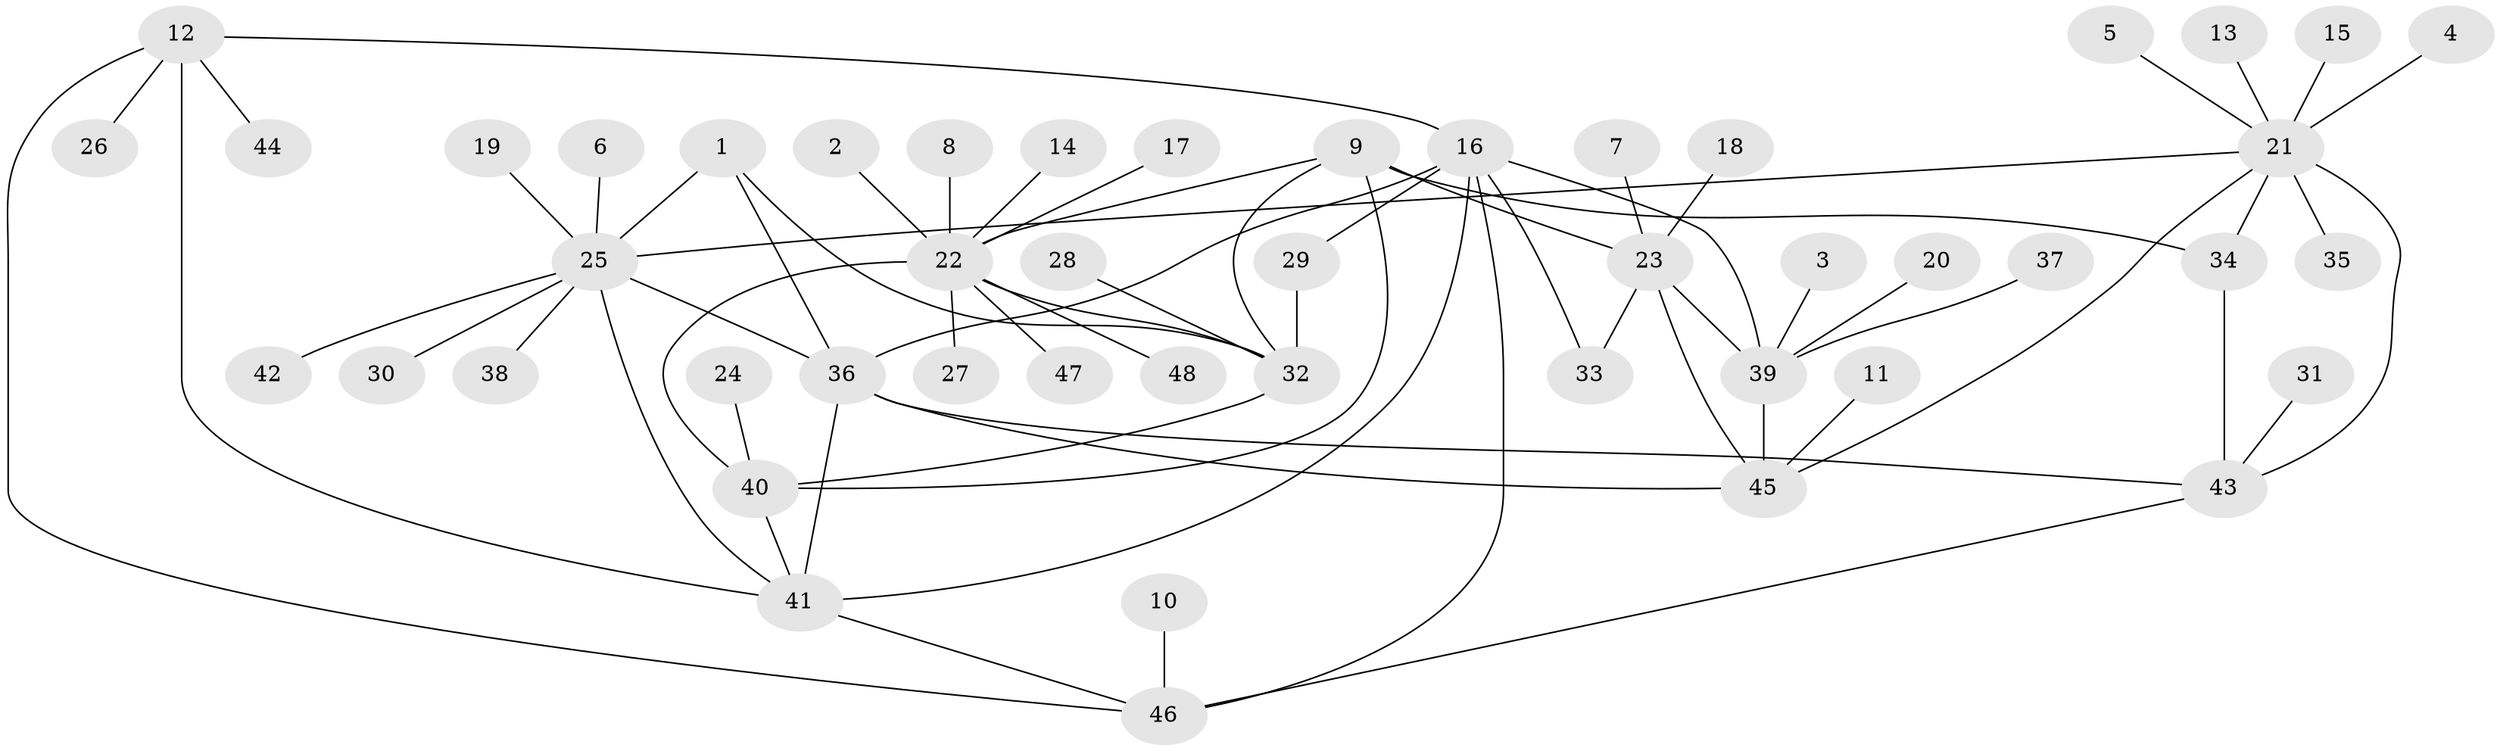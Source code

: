 // original degree distribution, {5: 0.021505376344086023, 12: 0.03225806451612903, 6: 0.021505376344086023, 8: 0.043010752688172046, 4: 0.021505376344086023, 9: 0.021505376344086023, 3: 0.021505376344086023, 7: 0.043010752688172046, 1: 0.6236559139784946, 2: 0.15053763440860216}
// Generated by graph-tools (version 1.1) at 2025/02/03/09/25 03:02:43]
// undirected, 48 vertices, 67 edges
graph export_dot {
graph [start="1"]
  node [color=gray90,style=filled];
  1;
  2;
  3;
  4;
  5;
  6;
  7;
  8;
  9;
  10;
  11;
  12;
  13;
  14;
  15;
  16;
  17;
  18;
  19;
  20;
  21;
  22;
  23;
  24;
  25;
  26;
  27;
  28;
  29;
  30;
  31;
  32;
  33;
  34;
  35;
  36;
  37;
  38;
  39;
  40;
  41;
  42;
  43;
  44;
  45;
  46;
  47;
  48;
  1 -- 25 [weight=2.0];
  1 -- 32 [weight=1.0];
  1 -- 36 [weight=2.0];
  2 -- 22 [weight=1.0];
  3 -- 39 [weight=1.0];
  4 -- 21 [weight=1.0];
  5 -- 21 [weight=1.0];
  6 -- 25 [weight=1.0];
  7 -- 23 [weight=1.0];
  8 -- 22 [weight=1.0];
  9 -- 22 [weight=1.0];
  9 -- 23 [weight=1.0];
  9 -- 32 [weight=1.0];
  9 -- 34 [weight=1.0];
  9 -- 40 [weight=1.0];
  10 -- 46 [weight=1.0];
  11 -- 45 [weight=1.0];
  12 -- 16 [weight=1.0];
  12 -- 26 [weight=1.0];
  12 -- 41 [weight=1.0];
  12 -- 44 [weight=1.0];
  12 -- 46 [weight=1.0];
  13 -- 21 [weight=1.0];
  14 -- 22 [weight=1.0];
  15 -- 21 [weight=1.0];
  16 -- 29 [weight=1.0];
  16 -- 33 [weight=1.0];
  16 -- 36 [weight=1.0];
  16 -- 39 [weight=1.0];
  16 -- 41 [weight=1.0];
  16 -- 46 [weight=1.0];
  17 -- 22 [weight=1.0];
  18 -- 23 [weight=1.0];
  19 -- 25 [weight=1.0];
  20 -- 39 [weight=1.0];
  21 -- 25 [weight=1.0];
  21 -- 34 [weight=1.0];
  21 -- 35 [weight=1.0];
  21 -- 43 [weight=2.0];
  21 -- 45 [weight=1.0];
  22 -- 27 [weight=1.0];
  22 -- 32 [weight=1.0];
  22 -- 40 [weight=1.0];
  22 -- 47 [weight=1.0];
  22 -- 48 [weight=1.0];
  23 -- 33 [weight=1.0];
  23 -- 39 [weight=2.0];
  23 -- 45 [weight=1.0];
  24 -- 40 [weight=1.0];
  25 -- 30 [weight=1.0];
  25 -- 36 [weight=1.0];
  25 -- 38 [weight=1.0];
  25 -- 41 [weight=1.0];
  25 -- 42 [weight=1.0];
  28 -- 32 [weight=1.0];
  29 -- 32 [weight=1.0];
  31 -- 43 [weight=1.0];
  32 -- 40 [weight=1.0];
  34 -- 43 [weight=2.0];
  36 -- 41 [weight=1.0];
  36 -- 43 [weight=1.0];
  36 -- 45 [weight=1.0];
  37 -- 39 [weight=1.0];
  39 -- 45 [weight=2.0];
  40 -- 41 [weight=1.0];
  41 -- 46 [weight=1.0];
  43 -- 46 [weight=1.0];
}
